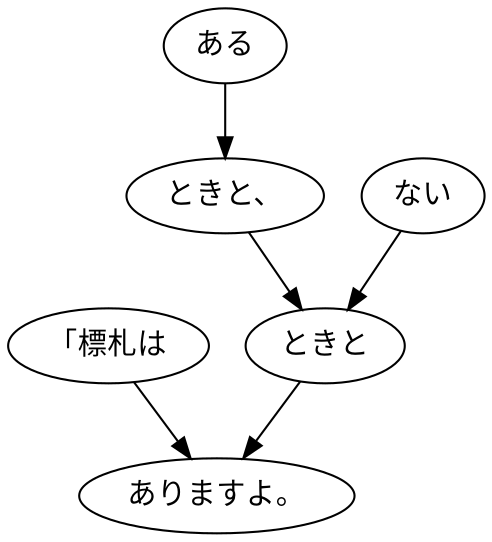 digraph graph2184 {
	node0 [label="「標札は"];
	node1 [label="ある"];
	node2 [label="ときと、"];
	node3 [label="ない"];
	node4 [label="ときと"];
	node5 [label="ありますよ。"];
	node0 -> node5;
	node1 -> node2;
	node2 -> node4;
	node3 -> node4;
	node4 -> node5;
}

